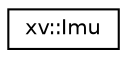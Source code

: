 digraph "Graphical Class Hierarchy"
{
 // LATEX_PDF_SIZE
  edge [fontname="Helvetica",fontsize="10",labelfontname="Helvetica",labelfontsize="10"];
  node [fontname="Helvetica",fontsize="10",shape=record];
  rankdir="LR";
  Node0 [label="xv::Imu",height=0.2,width=0.4,color="black", fillcolor="white", style="filled",URL="$structxv_1_1Imu.html",tooltip="Data from IMU sensor of the XVisio device."];
}
